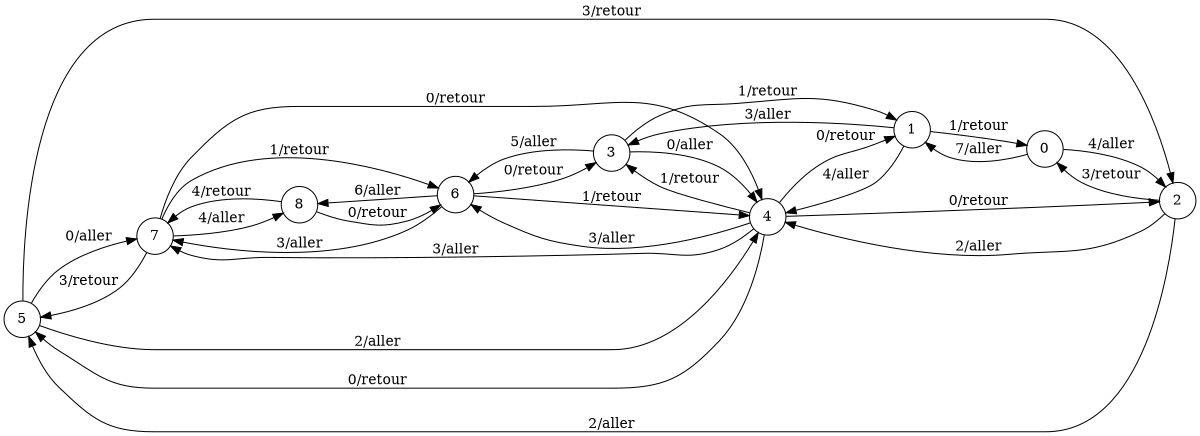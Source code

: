 digraph finite_state_machine {
  	rankdir=LR;
 	size="8,5";
  	node [shape = circle];
  	  	5 -> 7 [ label = "0/aller" ];
  	  	5 -> 4 [ label = "2/aller" ];
  	  	5 -> 2 [ label = "3/retour" ];
  	  	2 -> 5 [ label = "2/aller" ];
  	  	2 -> 4 [ label = "2/aller" ];
  	  	2 -> 0 [ label = "3/retour" ];
  	  	0 -> 2 [ label = "4/aller" ];
  	  	0 -> 1 [ label = "7/aller" ];
  	  	1 -> 4 [ label = "4/aller" ];
  	  	1 -> 0 [ label = "1/retour" ];
  	  	1 -> 3 [ label = "3/aller" ];
  	  	3 -> 6 [ label = "5/aller" ];
  	  	3 -> 1 [ label = "1/retour" ];
  	  	3 -> 4 [ label = "0/aller" ];
  	  	4 -> 7 [ label = "3/aller" ];
  	  	4 -> 1 [ label = "0/retour" ];
  	  	4 -> 2 [ label = "0/retour" ];
  	  	4 -> 5 [ label = "0/retour" ];
  	  	4 -> 3 [ label = "1/retour" ];
  	  	4 -> 6 [ label = "3/aller" ];
  	  	6 -> 8 [ label = "6/aller" ];
  	  	6 -> 3 [ label = "0/retour" ];
  	  	6 -> 4 [ label = "1/retour" ];
  	  	6 -> 7 [ label = "3/aller" ];
  	  	8 -> 6 [ label = "0/retour" ];
  	  	8 -> 7 [ label = "4/retour" ];
  	  	7 -> 4 [ label = "0/retour" ];
  	  	7 -> 5 [ label = "3/retour" ];
  	  	7 -> 6 [ label = "1/retour" ];
  	  	7 -> 8 [ label = "4/aller" ];
}